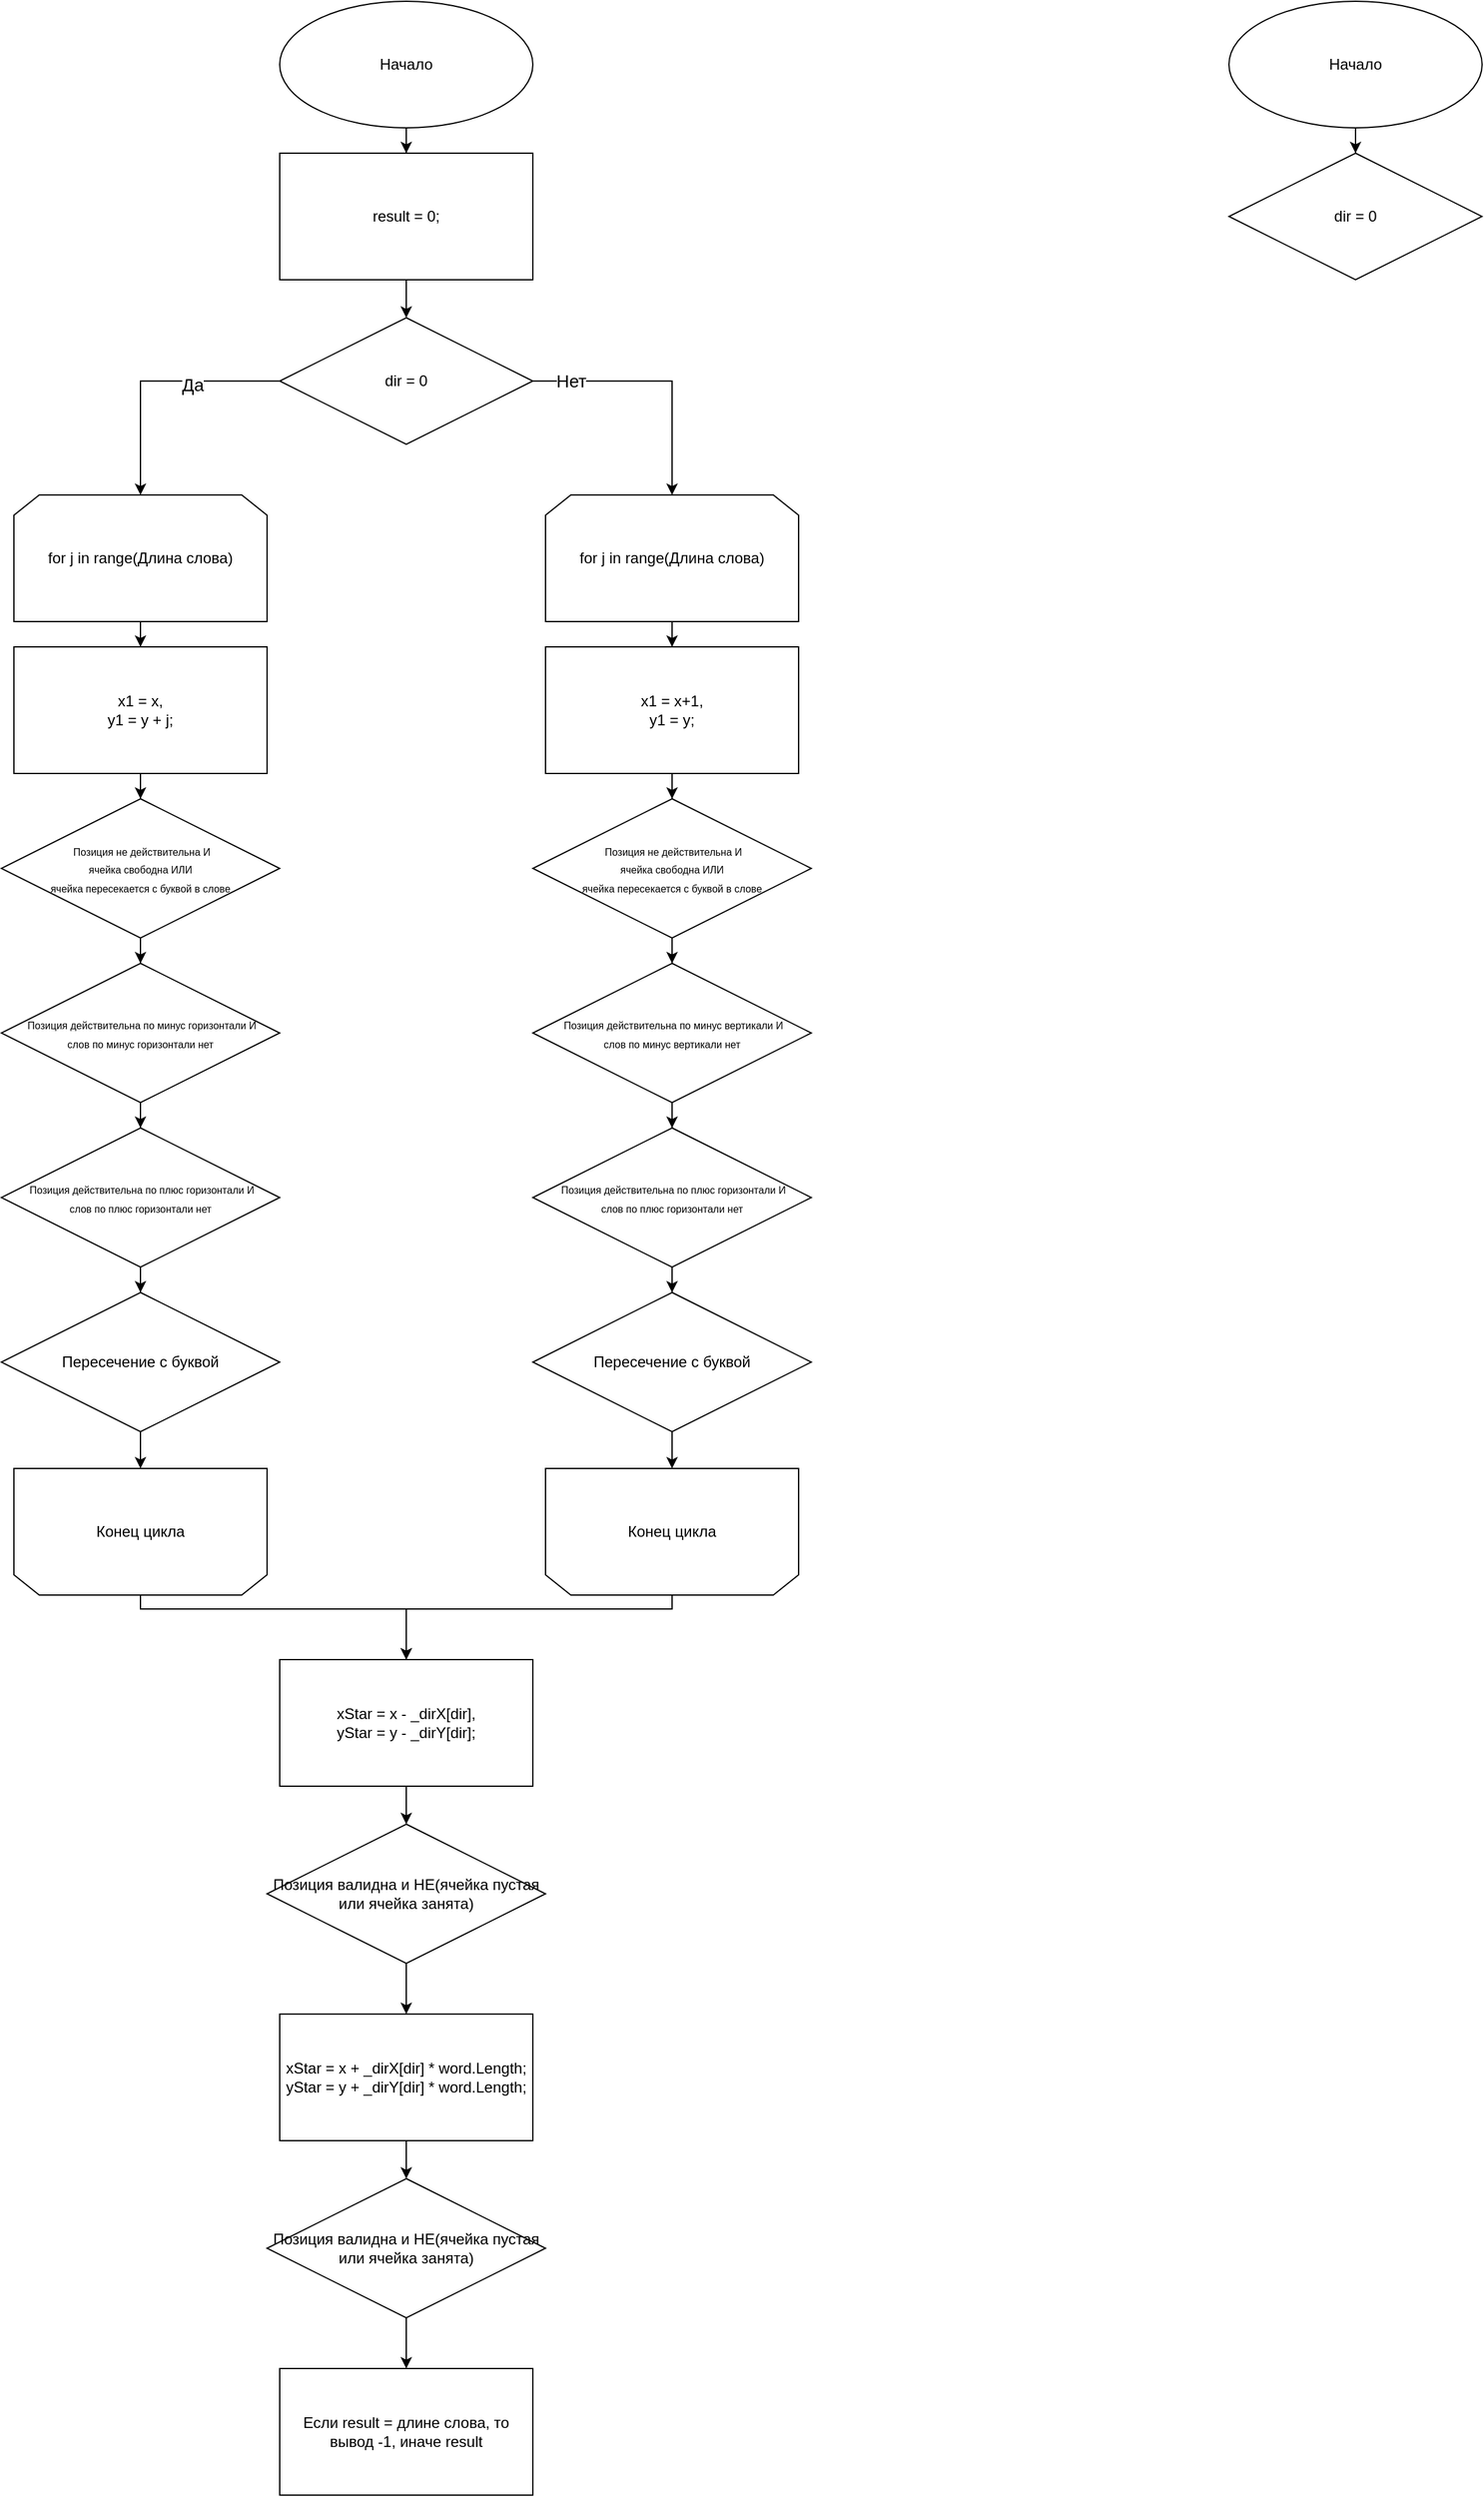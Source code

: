 <mxfile version="15.9.4" type="github">
  <diagram id="C5RBs43oDa-KdzZeNtuy" name="Page-1">
    <mxGraphModel dx="1185" dy="620" grid="1" gridSize="10" guides="1" tooltips="1" connect="1" arrows="1" fold="1" page="1" pageScale="1" pageWidth="827" pageHeight="1169" math="0" shadow="0">
      <root>
        <mxCell id="WIyWlLk6GJQsqaUBKTNV-0" />
        <mxCell id="WIyWlLk6GJQsqaUBKTNV-1" parent="WIyWlLk6GJQsqaUBKTNV-0" />
        <mxCell id="4CCF4_CBr2mV69rZFA-c-9" value="" style="edgeStyle=orthogonalEdgeStyle;rounded=0;orthogonalLoop=1;jettySize=auto;html=1;fontSize=8;" edge="1" parent="WIyWlLk6GJQsqaUBKTNV-1" source="4CCF4_CBr2mV69rZFA-c-0" target="4CCF4_CBr2mV69rZFA-c-1">
          <mxGeometry relative="1" as="geometry" />
        </mxCell>
        <mxCell id="4CCF4_CBr2mV69rZFA-c-0" value="Начало" style="ellipse;whiteSpace=wrap;html=1;" vertex="1" parent="WIyWlLk6GJQsqaUBKTNV-1">
          <mxGeometry x="440" y="10" width="200" height="100" as="geometry" />
        </mxCell>
        <mxCell id="4CCF4_CBr2mV69rZFA-c-12" value="" style="edgeStyle=orthogonalEdgeStyle;rounded=0;orthogonalLoop=1;jettySize=auto;html=1;fontSize=8;" edge="1" parent="WIyWlLk6GJQsqaUBKTNV-1" source="4CCF4_CBr2mV69rZFA-c-1" target="4CCF4_CBr2mV69rZFA-c-2">
          <mxGeometry relative="1" as="geometry" />
        </mxCell>
        <mxCell id="4CCF4_CBr2mV69rZFA-c-1" value="result = 0;" style="rounded=0;whiteSpace=wrap;html=1;" vertex="1" parent="WIyWlLk6GJQsqaUBKTNV-1">
          <mxGeometry x="440" y="130" width="200" height="100" as="geometry" />
        </mxCell>
        <mxCell id="4CCF4_CBr2mV69rZFA-c-13" style="edgeStyle=orthogonalEdgeStyle;rounded=0;orthogonalLoop=1;jettySize=auto;html=1;entryX=0.5;entryY=0;entryDx=0;entryDy=0;fontSize=8;" edge="1" parent="WIyWlLk6GJQsqaUBKTNV-1" source="4CCF4_CBr2mV69rZFA-c-2" target="4CCF4_CBr2mV69rZFA-c-3">
          <mxGeometry relative="1" as="geometry" />
        </mxCell>
        <mxCell id="4CCF4_CBr2mV69rZFA-c-65" value="Да" style="edgeLabel;html=1;align=center;verticalAlign=middle;resizable=0;points=[];fontSize=14;" vertex="1" connectable="0" parent="4CCF4_CBr2mV69rZFA-c-13">
          <mxGeometry x="-0.304" y="3" relative="1" as="geometry">
            <mxPoint as="offset" />
          </mxGeometry>
        </mxCell>
        <mxCell id="4CCF4_CBr2mV69rZFA-c-49" style="edgeStyle=orthogonalEdgeStyle;rounded=0;orthogonalLoop=1;jettySize=auto;html=1;entryX=0.5;entryY=0;entryDx=0;entryDy=0;fontSize=12;" edge="1" parent="WIyWlLk6GJQsqaUBKTNV-1" source="4CCF4_CBr2mV69rZFA-c-2" target="4CCF4_CBr2mV69rZFA-c-36">
          <mxGeometry relative="1" as="geometry" />
        </mxCell>
        <mxCell id="4CCF4_CBr2mV69rZFA-c-66" value="&lt;div&gt;Нет&lt;/div&gt;" style="edgeLabel;html=1;align=center;verticalAlign=middle;resizable=0;points=[];fontSize=14;" vertex="1" connectable="0" parent="4CCF4_CBr2mV69rZFA-c-49">
          <mxGeometry x="-0.705" relative="1" as="geometry">
            <mxPoint as="offset" />
          </mxGeometry>
        </mxCell>
        <mxCell id="4CCF4_CBr2mV69rZFA-c-2" value="dir = 0" style="rhombus;whiteSpace=wrap;html=1;" vertex="1" parent="WIyWlLk6GJQsqaUBKTNV-1">
          <mxGeometry x="440" y="260" width="200" height="100" as="geometry" />
        </mxCell>
        <mxCell id="4CCF4_CBr2mV69rZFA-c-15" value="" style="edgeStyle=orthogonalEdgeStyle;rounded=0;orthogonalLoop=1;jettySize=auto;html=1;fontSize=8;" edge="1" parent="WIyWlLk6GJQsqaUBKTNV-1" source="4CCF4_CBr2mV69rZFA-c-3" target="4CCF4_CBr2mV69rZFA-c-14">
          <mxGeometry relative="1" as="geometry" />
        </mxCell>
        <mxCell id="4CCF4_CBr2mV69rZFA-c-3" value="for j in range(Длина слова)" style="shape=loopLimit;whiteSpace=wrap;html=1;" vertex="1" parent="WIyWlLk6GJQsqaUBKTNV-1">
          <mxGeometry x="230" y="400" width="200" height="100" as="geometry" />
        </mxCell>
        <mxCell id="4CCF4_CBr2mV69rZFA-c-17" value="" style="edgeStyle=orthogonalEdgeStyle;rounded=0;orthogonalLoop=1;jettySize=auto;html=1;fontSize=8;" edge="1" parent="WIyWlLk6GJQsqaUBKTNV-1" source="4CCF4_CBr2mV69rZFA-c-5" target="4CCF4_CBr2mV69rZFA-c-6">
          <mxGeometry relative="1" as="geometry" />
        </mxCell>
        <mxCell id="4CCF4_CBr2mV69rZFA-c-5" value="&lt;div&gt;&lt;font style=&quot;font-size: 8px&quot;&gt;&amp;nbsp;Позиция не действительна И &lt;br&gt;&lt;/font&gt;&lt;/div&gt;&lt;div&gt;&lt;font style=&quot;font-size: 8px&quot;&gt;ячейка свободна ИЛИ &lt;br&gt;&lt;/font&gt;&lt;/div&gt;&lt;div&gt;&lt;font style=&quot;font-size: 8px&quot;&gt;ячейка пересекается с буквой в слове&lt;/font&gt;&lt;/div&gt;" style="rhombus;whiteSpace=wrap;html=1;" vertex="1" parent="WIyWlLk6GJQsqaUBKTNV-1">
          <mxGeometry x="220" y="640" width="220" height="110" as="geometry" />
        </mxCell>
        <mxCell id="4CCF4_CBr2mV69rZFA-c-18" value="" style="edgeStyle=orthogonalEdgeStyle;rounded=0;orthogonalLoop=1;jettySize=auto;html=1;fontSize=8;" edge="1" parent="WIyWlLk6GJQsqaUBKTNV-1" source="4CCF4_CBr2mV69rZFA-c-6" target="4CCF4_CBr2mV69rZFA-c-7">
          <mxGeometry relative="1" as="geometry" />
        </mxCell>
        <mxCell id="4CCF4_CBr2mV69rZFA-c-6" value="&lt;div&gt;&lt;font style=&quot;font-size: 8px&quot;&gt;&amp;nbsp;Позиция действительна по минус горизонтали И &lt;br&gt;&lt;/font&gt;&lt;/div&gt;&lt;div&gt;&lt;font style=&quot;font-size: 8px&quot;&gt;слов по минус горизонтали нет&lt;br&gt;&lt;/font&gt;&lt;/div&gt;" style="rhombus;whiteSpace=wrap;html=1;" vertex="1" parent="WIyWlLk6GJQsqaUBKTNV-1">
          <mxGeometry x="220" y="770" width="220" height="110" as="geometry" />
        </mxCell>
        <mxCell id="4CCF4_CBr2mV69rZFA-c-19" value="" style="edgeStyle=orthogonalEdgeStyle;rounded=0;orthogonalLoop=1;jettySize=auto;html=1;fontSize=8;" edge="1" parent="WIyWlLk6GJQsqaUBKTNV-1" source="4CCF4_CBr2mV69rZFA-c-7" target="4CCF4_CBr2mV69rZFA-c-8">
          <mxGeometry relative="1" as="geometry" />
        </mxCell>
        <mxCell id="4CCF4_CBr2mV69rZFA-c-7" value="&lt;div&gt;&lt;font style=&quot;font-size: 8px&quot;&gt;&amp;nbsp;Позиция действительна по плюс горизонтали И &lt;br&gt;&lt;/font&gt;&lt;/div&gt;&lt;div&gt;&lt;font style=&quot;font-size: 8px&quot;&gt;слов по плюс горизонтали нет&lt;br&gt;&lt;/font&gt;&lt;/div&gt;" style="rhombus;whiteSpace=wrap;html=1;" vertex="1" parent="WIyWlLk6GJQsqaUBKTNV-1">
          <mxGeometry x="220" y="900" width="220" height="110" as="geometry" />
        </mxCell>
        <mxCell id="4CCF4_CBr2mV69rZFA-c-34" style="edgeStyle=orthogonalEdgeStyle;rounded=0;orthogonalLoop=1;jettySize=auto;html=1;entryX=0.5;entryY=1;entryDx=0;entryDy=0;fontSize=12;" edge="1" parent="WIyWlLk6GJQsqaUBKTNV-1" source="4CCF4_CBr2mV69rZFA-c-8" target="4CCF4_CBr2mV69rZFA-c-31">
          <mxGeometry relative="1" as="geometry" />
        </mxCell>
        <mxCell id="4CCF4_CBr2mV69rZFA-c-8" value="Пересечение с буквой" style="rhombus;whiteSpace=wrap;html=1;" vertex="1" parent="WIyWlLk6GJQsqaUBKTNV-1">
          <mxGeometry x="220" y="1030" width="220" height="110" as="geometry" />
        </mxCell>
        <mxCell id="4CCF4_CBr2mV69rZFA-c-16" value="" style="edgeStyle=orthogonalEdgeStyle;rounded=0;orthogonalLoop=1;jettySize=auto;html=1;fontSize=8;" edge="1" parent="WIyWlLk6GJQsqaUBKTNV-1" source="4CCF4_CBr2mV69rZFA-c-14" target="4CCF4_CBr2mV69rZFA-c-5">
          <mxGeometry relative="1" as="geometry" />
        </mxCell>
        <mxCell id="4CCF4_CBr2mV69rZFA-c-14" value="&lt;div&gt;x1 = x,&lt;br&gt;&lt;/div&gt;&lt;div&gt;y1 = y + j;&lt;/div&gt;" style="rounded=0;whiteSpace=wrap;html=1;" vertex="1" parent="WIyWlLk6GJQsqaUBKTNV-1">
          <mxGeometry x="230" y="520" width="200" height="100" as="geometry" />
        </mxCell>
        <mxCell id="4CCF4_CBr2mV69rZFA-c-53" style="edgeStyle=orthogonalEdgeStyle;rounded=0;orthogonalLoop=1;jettySize=auto;html=1;fontSize=14;" edge="1" parent="WIyWlLk6GJQsqaUBKTNV-1" source="4CCF4_CBr2mV69rZFA-c-31">
          <mxGeometry relative="1" as="geometry">
            <mxPoint x="540" y="1320" as="targetPoint" />
            <Array as="points">
              <mxPoint x="330" y="1280" />
              <mxPoint x="540" y="1280" />
            </Array>
          </mxGeometry>
        </mxCell>
        <mxCell id="4CCF4_CBr2mV69rZFA-c-31" value="" style="shape=loopLimit;whiteSpace=wrap;html=1;rotation=-180;" vertex="1" parent="WIyWlLk6GJQsqaUBKTNV-1">
          <mxGeometry x="230" y="1169" width="200" height="100" as="geometry" />
        </mxCell>
        <mxCell id="4CCF4_CBr2mV69rZFA-c-32" value="Конец цикла" style="text;html=1;strokeColor=none;fillColor=none;align=center;verticalAlign=middle;whiteSpace=wrap;rounded=0;fontSize=12;" vertex="1" parent="WIyWlLk6GJQsqaUBKTNV-1">
          <mxGeometry x="290" y="1204" width="80" height="30" as="geometry" />
        </mxCell>
        <mxCell id="4CCF4_CBr2mV69rZFA-c-35" value="" style="edgeStyle=orthogonalEdgeStyle;rounded=0;orthogonalLoop=1;jettySize=auto;html=1;fontSize=8;" edge="1" parent="WIyWlLk6GJQsqaUBKTNV-1" source="4CCF4_CBr2mV69rZFA-c-36" target="4CCF4_CBr2mV69rZFA-c-46">
          <mxGeometry relative="1" as="geometry" />
        </mxCell>
        <mxCell id="4CCF4_CBr2mV69rZFA-c-36" value="for j in range(Длина слова)" style="shape=loopLimit;whiteSpace=wrap;html=1;" vertex="1" parent="WIyWlLk6GJQsqaUBKTNV-1">
          <mxGeometry x="650" y="400" width="200" height="100" as="geometry" />
        </mxCell>
        <mxCell id="4CCF4_CBr2mV69rZFA-c-37" value="" style="edgeStyle=orthogonalEdgeStyle;rounded=0;orthogonalLoop=1;jettySize=auto;html=1;fontSize=8;" edge="1" parent="WIyWlLk6GJQsqaUBKTNV-1" source="4CCF4_CBr2mV69rZFA-c-38" target="4CCF4_CBr2mV69rZFA-c-40">
          <mxGeometry relative="1" as="geometry" />
        </mxCell>
        <mxCell id="4CCF4_CBr2mV69rZFA-c-38" value="&lt;div&gt;&lt;font style=&quot;font-size: 8px&quot;&gt;&amp;nbsp;Позиция не действительна И &lt;br&gt;&lt;/font&gt;&lt;/div&gt;&lt;div&gt;&lt;font style=&quot;font-size: 8px&quot;&gt;ячейка свободна ИЛИ &lt;br&gt;&lt;/font&gt;&lt;/div&gt;&lt;div&gt;&lt;font style=&quot;font-size: 8px&quot;&gt;ячейка пересекается с буквой в слове&lt;/font&gt;&lt;/div&gt;" style="rhombus;whiteSpace=wrap;html=1;" vertex="1" parent="WIyWlLk6GJQsqaUBKTNV-1">
          <mxGeometry x="640" y="640" width="220" height="110" as="geometry" />
        </mxCell>
        <mxCell id="4CCF4_CBr2mV69rZFA-c-39" value="" style="edgeStyle=orthogonalEdgeStyle;rounded=0;orthogonalLoop=1;jettySize=auto;html=1;fontSize=8;" edge="1" parent="WIyWlLk6GJQsqaUBKTNV-1" source="4CCF4_CBr2mV69rZFA-c-40" target="4CCF4_CBr2mV69rZFA-c-42">
          <mxGeometry relative="1" as="geometry" />
        </mxCell>
        <mxCell id="4CCF4_CBr2mV69rZFA-c-40" value="&lt;div&gt;&lt;font style=&quot;font-size: 8px&quot;&gt;&amp;nbsp;Позиция действительна по минус &lt;/font&gt;&lt;font style=&quot;font-size: 8px&quot;&gt;&lt;font style=&quot;font-size: 8px&quot;&gt;вертикали &lt;/font&gt;И &lt;br&gt;&lt;/font&gt;&lt;/div&gt;&lt;div&gt;&lt;font style=&quot;font-size: 8px&quot;&gt;слов по минус вертикали нет&lt;br&gt;&lt;/font&gt;&lt;/div&gt;" style="rhombus;whiteSpace=wrap;html=1;" vertex="1" parent="WIyWlLk6GJQsqaUBKTNV-1">
          <mxGeometry x="640" y="770" width="220" height="110" as="geometry" />
        </mxCell>
        <mxCell id="4CCF4_CBr2mV69rZFA-c-41" value="" style="edgeStyle=orthogonalEdgeStyle;rounded=0;orthogonalLoop=1;jettySize=auto;html=1;fontSize=8;" edge="1" parent="WIyWlLk6GJQsqaUBKTNV-1" source="4CCF4_CBr2mV69rZFA-c-42" target="4CCF4_CBr2mV69rZFA-c-44">
          <mxGeometry relative="1" as="geometry" />
        </mxCell>
        <mxCell id="4CCF4_CBr2mV69rZFA-c-42" value="&lt;div&gt;&lt;font style=&quot;font-size: 8px&quot;&gt;&amp;nbsp;Позиция действительна по плюс горизонтали И &lt;br&gt;&lt;/font&gt;&lt;/div&gt;&lt;div&gt;&lt;font style=&quot;font-size: 8px&quot;&gt;слов по плюс горизонтали нет&lt;br&gt;&lt;/font&gt;&lt;/div&gt;" style="rhombus;whiteSpace=wrap;html=1;" vertex="1" parent="WIyWlLk6GJQsqaUBKTNV-1">
          <mxGeometry x="640" y="900" width="220" height="110" as="geometry" />
        </mxCell>
        <mxCell id="4CCF4_CBr2mV69rZFA-c-43" style="edgeStyle=orthogonalEdgeStyle;rounded=0;orthogonalLoop=1;jettySize=auto;html=1;entryX=0.5;entryY=1;entryDx=0;entryDy=0;fontSize=12;" edge="1" parent="WIyWlLk6GJQsqaUBKTNV-1" source="4CCF4_CBr2mV69rZFA-c-44" target="4CCF4_CBr2mV69rZFA-c-47">
          <mxGeometry relative="1" as="geometry" />
        </mxCell>
        <mxCell id="4CCF4_CBr2mV69rZFA-c-44" value="Пересечение с буквой" style="rhombus;whiteSpace=wrap;html=1;" vertex="1" parent="WIyWlLk6GJQsqaUBKTNV-1">
          <mxGeometry x="640" y="1030" width="220" height="110" as="geometry" />
        </mxCell>
        <mxCell id="4CCF4_CBr2mV69rZFA-c-45" value="" style="edgeStyle=orthogonalEdgeStyle;rounded=0;orthogonalLoop=1;jettySize=auto;html=1;fontSize=8;" edge="1" parent="WIyWlLk6GJQsqaUBKTNV-1" source="4CCF4_CBr2mV69rZFA-c-46" target="4CCF4_CBr2mV69rZFA-c-38">
          <mxGeometry relative="1" as="geometry" />
        </mxCell>
        <mxCell id="4CCF4_CBr2mV69rZFA-c-46" value="&lt;div&gt;x1 = x+1,&lt;br&gt;&lt;/div&gt;&lt;div&gt;y1 = y;&lt;/div&gt;" style="rounded=0;whiteSpace=wrap;html=1;" vertex="1" parent="WIyWlLk6GJQsqaUBKTNV-1">
          <mxGeometry x="650" y="520" width="200" height="100" as="geometry" />
        </mxCell>
        <mxCell id="4CCF4_CBr2mV69rZFA-c-52" style="edgeStyle=orthogonalEdgeStyle;rounded=0;orthogonalLoop=1;jettySize=auto;html=1;entryX=0.5;entryY=0;entryDx=0;entryDy=0;fontSize=14;" edge="1" parent="WIyWlLk6GJQsqaUBKTNV-1" source="4CCF4_CBr2mV69rZFA-c-47" target="4CCF4_CBr2mV69rZFA-c-50">
          <mxGeometry relative="1" as="geometry">
            <Array as="points">
              <mxPoint x="750" y="1280" />
              <mxPoint x="540" y="1280" />
            </Array>
          </mxGeometry>
        </mxCell>
        <mxCell id="4CCF4_CBr2mV69rZFA-c-47" value="" style="shape=loopLimit;whiteSpace=wrap;html=1;rotation=-180;" vertex="1" parent="WIyWlLk6GJQsqaUBKTNV-1">
          <mxGeometry x="650" y="1169" width="200" height="100" as="geometry" />
        </mxCell>
        <mxCell id="4CCF4_CBr2mV69rZFA-c-48" value="Конец цикла" style="text;html=1;strokeColor=none;fillColor=none;align=center;verticalAlign=middle;whiteSpace=wrap;rounded=0;fontSize=12;" vertex="1" parent="WIyWlLk6GJQsqaUBKTNV-1">
          <mxGeometry x="710" y="1204" width="80" height="30" as="geometry" />
        </mxCell>
        <mxCell id="4CCF4_CBr2mV69rZFA-c-55" style="edgeStyle=orthogonalEdgeStyle;rounded=0;orthogonalLoop=1;jettySize=auto;html=1;entryX=0.5;entryY=0;entryDx=0;entryDy=0;fontSize=14;" edge="1" parent="WIyWlLk6GJQsqaUBKTNV-1" source="4CCF4_CBr2mV69rZFA-c-50" target="4CCF4_CBr2mV69rZFA-c-54">
          <mxGeometry relative="1" as="geometry" />
        </mxCell>
        <mxCell id="4CCF4_CBr2mV69rZFA-c-50" value="&lt;div&gt;xStar = x - _dirX[dir], &lt;br&gt;&lt;/div&gt;&lt;div&gt;yStar = y - _dirY[dir];&lt;/div&gt;" style="rounded=0;whiteSpace=wrap;html=1;" vertex="1" parent="WIyWlLk6GJQsqaUBKTNV-1">
          <mxGeometry x="440" y="1320" width="200" height="100" as="geometry" />
        </mxCell>
        <mxCell id="4CCF4_CBr2mV69rZFA-c-57" style="edgeStyle=orthogonalEdgeStyle;rounded=0;orthogonalLoop=1;jettySize=auto;html=1;entryX=0.5;entryY=0;entryDx=0;entryDy=0;fontSize=14;" edge="1" parent="WIyWlLk6GJQsqaUBKTNV-1" source="4CCF4_CBr2mV69rZFA-c-54" target="4CCF4_CBr2mV69rZFA-c-56">
          <mxGeometry relative="1" as="geometry" />
        </mxCell>
        <mxCell id="4CCF4_CBr2mV69rZFA-c-54" value="Позиция валидна и НЕ(ячейка пустая или ячейка занята)" style="rhombus;whiteSpace=wrap;html=1;" vertex="1" parent="WIyWlLk6GJQsqaUBKTNV-1">
          <mxGeometry x="430" y="1450" width="220" height="110" as="geometry" />
        </mxCell>
        <mxCell id="4CCF4_CBr2mV69rZFA-c-59" style="edgeStyle=orthogonalEdgeStyle;rounded=0;orthogonalLoop=1;jettySize=auto;html=1;entryX=0.5;entryY=0;entryDx=0;entryDy=0;fontSize=14;" edge="1" parent="WIyWlLk6GJQsqaUBKTNV-1" source="4CCF4_CBr2mV69rZFA-c-56" target="4CCF4_CBr2mV69rZFA-c-58">
          <mxGeometry relative="1" as="geometry" />
        </mxCell>
        <mxCell id="4CCF4_CBr2mV69rZFA-c-56" value="xStar = x + _dirX[dir] * word.Length;&lt;br&gt;yStar = y + _dirY[dir] * word.Length;" style="rounded=0;whiteSpace=wrap;html=1;" vertex="1" parent="WIyWlLk6GJQsqaUBKTNV-1">
          <mxGeometry x="440" y="1600" width="200" height="100" as="geometry" />
        </mxCell>
        <mxCell id="4CCF4_CBr2mV69rZFA-c-61" value="" style="edgeStyle=orthogonalEdgeStyle;rounded=0;orthogonalLoop=1;jettySize=auto;html=1;fontSize=14;" edge="1" parent="WIyWlLk6GJQsqaUBKTNV-1" source="4CCF4_CBr2mV69rZFA-c-58" target="4CCF4_CBr2mV69rZFA-c-60">
          <mxGeometry relative="1" as="geometry" />
        </mxCell>
        <mxCell id="4CCF4_CBr2mV69rZFA-c-58" value="Позиция валидна и НЕ(ячейка пустая или ячейка занята)" style="rhombus;whiteSpace=wrap;html=1;" vertex="1" parent="WIyWlLk6GJQsqaUBKTNV-1">
          <mxGeometry x="430" y="1730" width="220" height="110" as="geometry" />
        </mxCell>
        <mxCell id="4CCF4_CBr2mV69rZFA-c-60" value="Если result = длине слова, то вывод -1, иначе result" style="rounded=0;whiteSpace=wrap;html=1;" vertex="1" parent="WIyWlLk6GJQsqaUBKTNV-1">
          <mxGeometry x="440" y="1880" width="200" height="100" as="geometry" />
        </mxCell>
        <mxCell id="4CCF4_CBr2mV69rZFA-c-67" value="" style="edgeStyle=orthogonalEdgeStyle;rounded=0;orthogonalLoop=1;jettySize=auto;html=1;fontSize=14;" edge="1" parent="WIyWlLk6GJQsqaUBKTNV-1" source="4CCF4_CBr2mV69rZFA-c-62" target="4CCF4_CBr2mV69rZFA-c-64">
          <mxGeometry relative="1" as="geometry" />
        </mxCell>
        <mxCell id="4CCF4_CBr2mV69rZFA-c-62" value="Начало" style="ellipse;whiteSpace=wrap;html=1;" vertex="1" parent="WIyWlLk6GJQsqaUBKTNV-1">
          <mxGeometry x="1190" y="10" width="200" height="100" as="geometry" />
        </mxCell>
        <mxCell id="4CCF4_CBr2mV69rZFA-c-64" value="dir = 0" style="rhombus;whiteSpace=wrap;html=1;" vertex="1" parent="WIyWlLk6GJQsqaUBKTNV-1">
          <mxGeometry x="1190" y="130" width="200" height="100" as="geometry" />
        </mxCell>
      </root>
    </mxGraphModel>
  </diagram>
</mxfile>
